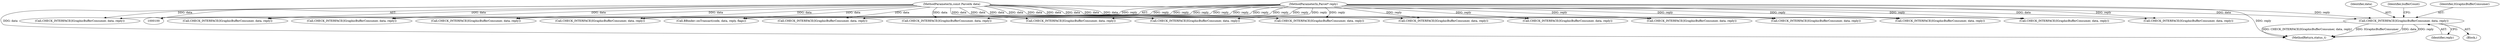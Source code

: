 digraph "0_Android_a30d7d90c4f718e46fb41a99b3d52800e1011b73@pointer" {
"1000329" [label="(Call,CHECK_INTERFACE(IGraphicBufferConsumer, data, reply))"];
"1000102" [label="(MethodParameterIn,const Parcel& data)"];
"1000103" [label="(MethodParameterIn,Parcel* reply)"];
"1000281" [label="(Call,CHECK_INTERFACE(IGraphicBufferConsumer, data, reply))"];
"1000452" [label="(Call,CHECK_INTERFACE(IGraphicBufferConsumer, data, reply))"];
"1000412" [label="(Call,CHECK_INTERFACE(IGraphicBufferConsumer, data, reply))"];
"1000331" [label="(Identifier,data)"];
"1000510" [label="(Call,BBinder::onTransact(code, data, reply, flags))"];
"1000335" [label="(Identifier,bufferCount)"];
"1000381" [label="(Call,CHECK_INTERFACE(IGraphicBufferConsumer, data, reply))"];
"1000490" [label="(Call,CHECK_INTERFACE(IGraphicBufferConsumer, data, reply))"];
"1000348" [label="(Call,CHECK_INTERFACE(IGraphicBufferConsumer, data, reply))"];
"1000329" [label="(Call,CHECK_INTERFACE(IGraphicBufferConsumer, data, reply))"];
"1000102" [label="(MethodParameterIn,const Parcel& data)"];
"1000330" [label="(Identifier,IGraphicBufferConsumer)"];
"1000166" [label="(Call,CHECK_INTERFACE(IGraphicBufferConsumer, data, reply))"];
"1000328" [label="(Block,)"];
"1000111" [label="(Call,CHECK_INTERFACE(IGraphicBufferConsumer, data, reply))"];
"1000267" [label="(Call,CHECK_INTERFACE(IGraphicBufferConsumer, data, reply))"];
"1000362" [label="(Call,CHECK_INTERFACE(IGraphicBufferConsumer, data, reply))"];
"1000305" [label="(Call,CHECK_INTERFACE(IGraphicBufferConsumer, data, reply))"];
"1000471" [label="(Call,CHECK_INTERFACE(IGraphicBufferConsumer, data, reply))"];
"1000332" [label="(Identifier,reply)"];
"1000198" [label="(Call,CHECK_INTERFACE(IGraphicBufferConsumer, data, reply))"];
"1000147" [label="(Call,CHECK_INTERFACE(IGraphicBufferConsumer, data, reply))"];
"1000391" [label="(Call,CHECK_INTERFACE(IGraphicBufferConsumer, data, reply))"];
"1000103" [label="(MethodParameterIn,Parcel* reply)"];
"1000433" [label="(Call,CHECK_INTERFACE(IGraphicBufferConsumer, data, reply))"];
"1000242" [label="(Call,CHECK_INTERFACE(IGraphicBufferConsumer, data, reply))"];
"1000515" [label="(MethodReturn,status_t)"];
"1000329" -> "1000328"  [label="AST: "];
"1000329" -> "1000332"  [label="CFG: "];
"1000330" -> "1000329"  [label="AST: "];
"1000331" -> "1000329"  [label="AST: "];
"1000332" -> "1000329"  [label="AST: "];
"1000335" -> "1000329"  [label="CFG: "];
"1000329" -> "1000515"  [label="DDG: data"];
"1000329" -> "1000515"  [label="DDG: reply"];
"1000329" -> "1000515"  [label="DDG: CHECK_INTERFACE(IGraphicBufferConsumer, data, reply)"];
"1000329" -> "1000515"  [label="DDG: IGraphicBufferConsumer"];
"1000102" -> "1000329"  [label="DDG: data"];
"1000103" -> "1000329"  [label="DDG: reply"];
"1000102" -> "1000100"  [label="AST: "];
"1000102" -> "1000515"  [label="DDG: data"];
"1000102" -> "1000111"  [label="DDG: data"];
"1000102" -> "1000147"  [label="DDG: data"];
"1000102" -> "1000166"  [label="DDG: data"];
"1000102" -> "1000198"  [label="DDG: data"];
"1000102" -> "1000242"  [label="DDG: data"];
"1000102" -> "1000267"  [label="DDG: data"];
"1000102" -> "1000281"  [label="DDG: data"];
"1000102" -> "1000305"  [label="DDG: data"];
"1000102" -> "1000348"  [label="DDG: data"];
"1000102" -> "1000362"  [label="DDG: data"];
"1000102" -> "1000381"  [label="DDG: data"];
"1000102" -> "1000391"  [label="DDG: data"];
"1000102" -> "1000412"  [label="DDG: data"];
"1000102" -> "1000433"  [label="DDG: data"];
"1000102" -> "1000452"  [label="DDG: data"];
"1000102" -> "1000471"  [label="DDG: data"];
"1000102" -> "1000490"  [label="DDG: data"];
"1000102" -> "1000510"  [label="DDG: data"];
"1000103" -> "1000100"  [label="AST: "];
"1000103" -> "1000515"  [label="DDG: reply"];
"1000103" -> "1000111"  [label="DDG: reply"];
"1000103" -> "1000147"  [label="DDG: reply"];
"1000103" -> "1000166"  [label="DDG: reply"];
"1000103" -> "1000198"  [label="DDG: reply"];
"1000103" -> "1000242"  [label="DDG: reply"];
"1000103" -> "1000267"  [label="DDG: reply"];
"1000103" -> "1000281"  [label="DDG: reply"];
"1000103" -> "1000305"  [label="DDG: reply"];
"1000103" -> "1000348"  [label="DDG: reply"];
"1000103" -> "1000362"  [label="DDG: reply"];
"1000103" -> "1000381"  [label="DDG: reply"];
"1000103" -> "1000391"  [label="DDG: reply"];
"1000103" -> "1000412"  [label="DDG: reply"];
"1000103" -> "1000433"  [label="DDG: reply"];
"1000103" -> "1000452"  [label="DDG: reply"];
"1000103" -> "1000471"  [label="DDG: reply"];
"1000103" -> "1000490"  [label="DDG: reply"];
"1000103" -> "1000510"  [label="DDG: reply"];
}
